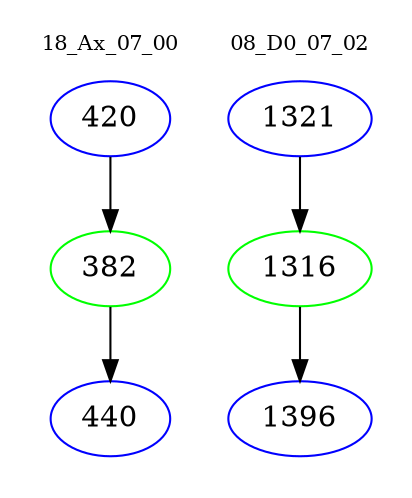 digraph{
subgraph cluster_0 {
color = white
label = "18_Ax_07_00";
fontsize=10;
T0_420 [label="420", color="blue"]
T0_420 -> T0_382 [color="black"]
T0_382 [label="382", color="green"]
T0_382 -> T0_440 [color="black"]
T0_440 [label="440", color="blue"]
}
subgraph cluster_1 {
color = white
label = "08_D0_07_02";
fontsize=10;
T1_1321 [label="1321", color="blue"]
T1_1321 -> T1_1316 [color="black"]
T1_1316 [label="1316", color="green"]
T1_1316 -> T1_1396 [color="black"]
T1_1396 [label="1396", color="blue"]
}
}

